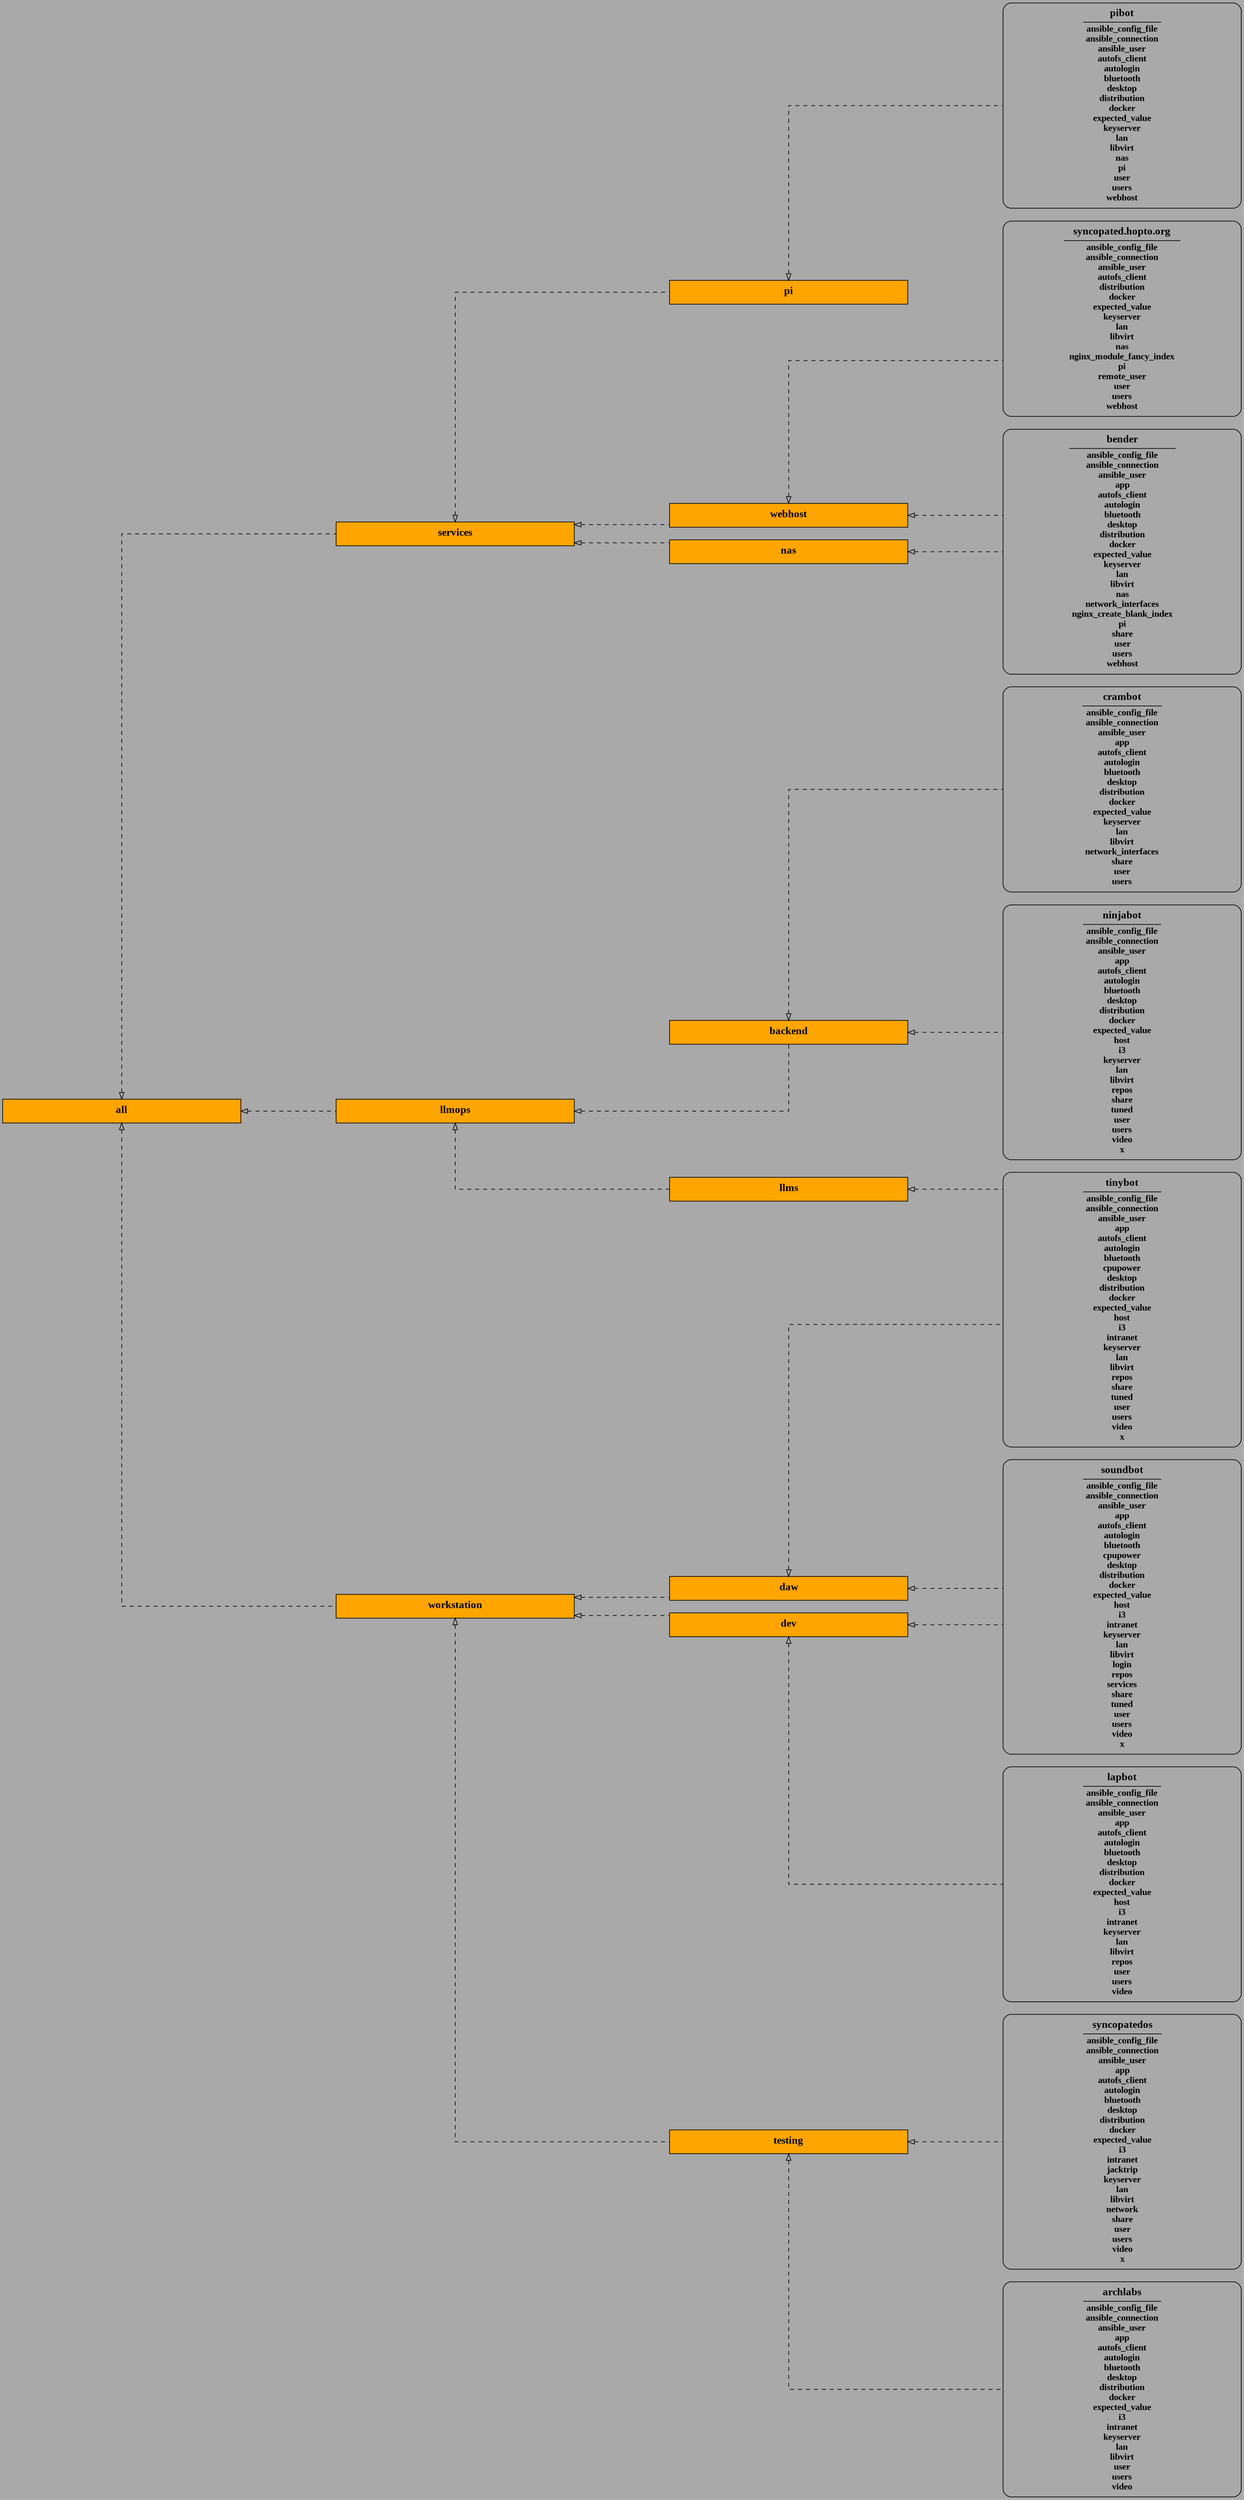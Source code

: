 digraph "all" {
  rankdir=LR; splines=ortho; ranksep=2;  node [ width=5 style=filled fillcolor=orange background=black ];  edge [ dir=back arrowtail=empty style=dashed ];  bgcolor=darkgray;

  "all" [shape=record label=<
<table border="0" cellborder="0">
  <tr><td><b>
  <font face="Times New Roman, Bold" point-size="16">all</font>
  </b></td></tr>
</table>
>]
  "archlabs" [shape=record style=rounded label=<
<table border="0" cellborder="0">
  <tr><td><b>
  <font face="Times New Roman, Bold" point-size="16">archlabs</font>
  </b></td></tr>
<hr/><tr><td><font face="Times New Roman, Bold" point-size="14">ansible_config_file<br/>ansible_connection<br/>ansible_user<br/>app<br/>autofs_client<br/>autologin<br/>bluetooth<br/>desktop<br/>distribution<br/>docker<br/>expected_value<br/>i3<br/>intranet<br/>keyserver<br/>lan<br/>libvirt<br/>user<br/>users<br/>video<br/></font></td></tr></table>
>]
  "backend" [shape=record label=<
<table border="0" cellborder="0">
  <tr><td><b>
  <font face="Times New Roman, Bold" point-size="16">backend</font>
  </b></td></tr>
</table>
>]
  "bender" [shape=record style=rounded label=<
<table border="0" cellborder="0">
  <tr><td><b>
  <font face="Times New Roman, Bold" point-size="16">bender</font>
  </b></td></tr>
<hr/><tr><td><font face="Times New Roman, Bold" point-size="14">ansible_config_file<br/>ansible_connection<br/>ansible_user<br/>app<br/>autofs_client<br/>autologin<br/>bluetooth<br/>desktop<br/>distribution<br/>docker<br/>expected_value<br/>keyserver<br/>lan<br/>libvirt<br/>nas<br/>network_interfaces<br/>nginx_create_blank_index<br/>pi<br/>share<br/>user<br/>users<br/>webhost<br/></font></td></tr></table>
>]
  "crambot" [shape=record style=rounded label=<
<table border="0" cellborder="0">
  <tr><td><b>
  <font face="Times New Roman, Bold" point-size="16">crambot</font>
  </b></td></tr>
<hr/><tr><td><font face="Times New Roman, Bold" point-size="14">ansible_config_file<br/>ansible_connection<br/>ansible_user<br/>app<br/>autofs_client<br/>autologin<br/>bluetooth<br/>desktop<br/>distribution<br/>docker<br/>expected_value<br/>keyserver<br/>lan<br/>libvirt<br/>network_interfaces<br/>share<br/>user<br/>users<br/></font></td></tr></table>
>]
  "daw" [shape=record label=<
<table border="0" cellborder="0">
  <tr><td><b>
  <font face="Times New Roman, Bold" point-size="16">daw</font>
  </b></td></tr>
</table>
>]
  "dev" [shape=record label=<
<table border="0" cellborder="0">
  <tr><td><b>
  <font face="Times New Roman, Bold" point-size="16">dev</font>
  </b></td></tr>
</table>
>]
  "lapbot" [shape=record style=rounded label=<
<table border="0" cellborder="0">
  <tr><td><b>
  <font face="Times New Roman, Bold" point-size="16">lapbot</font>
  </b></td></tr>
<hr/><tr><td><font face="Times New Roman, Bold" point-size="14">ansible_config_file<br/>ansible_connection<br/>ansible_user<br/>app<br/>autofs_client<br/>autologin<br/>bluetooth<br/>desktop<br/>distribution<br/>docker<br/>expected_value<br/>host<br/>i3<br/>intranet<br/>keyserver<br/>lan<br/>libvirt<br/>repos<br/>user<br/>users<br/>video<br/></font></td></tr></table>
>]
  "llmops" [shape=record label=<
<table border="0" cellborder="0">
  <tr><td><b>
  <font face="Times New Roman, Bold" point-size="16">llmops</font>
  </b></td></tr>
</table>
>]
  "llms" [shape=record label=<
<table border="0" cellborder="0">
  <tr><td><b>
  <font face="Times New Roman, Bold" point-size="16">llms</font>
  </b></td></tr>
</table>
>]
  "nas" [shape=record label=<
<table border="0" cellborder="0">
  <tr><td><b>
  <font face="Times New Roman, Bold" point-size="16">nas</font>
  </b></td></tr>
</table>
>]
  "ninjabot" [shape=record style=rounded label=<
<table border="0" cellborder="0">
  <tr><td><b>
  <font face="Times New Roman, Bold" point-size="16">ninjabot</font>
  </b></td></tr>
<hr/><tr><td><font face="Times New Roman, Bold" point-size="14">ansible_config_file<br/>ansible_connection<br/>ansible_user<br/>app<br/>autofs_client<br/>autologin<br/>bluetooth<br/>desktop<br/>distribution<br/>docker<br/>expected_value<br/>host<br/>i3<br/>keyserver<br/>lan<br/>libvirt<br/>repos<br/>share<br/>tuned<br/>user<br/>users<br/>video<br/>x<br/></font></td></tr></table>
>]
  "pi" [shape=record label=<
<table border="0" cellborder="0">
  <tr><td><b>
  <font face="Times New Roman, Bold" point-size="16">pi</font>
  </b></td></tr>
</table>
>]
  "pibot" [shape=record style=rounded label=<
<table border="0" cellborder="0">
  <tr><td><b>
  <font face="Times New Roman, Bold" point-size="16">pibot</font>
  </b></td></tr>
<hr/><tr><td><font face="Times New Roman, Bold" point-size="14">ansible_config_file<br/>ansible_connection<br/>ansible_user<br/>autofs_client<br/>autologin<br/>bluetooth<br/>desktop<br/>distribution<br/>docker<br/>expected_value<br/>keyserver<br/>lan<br/>libvirt<br/>nas<br/>pi<br/>user<br/>users<br/>webhost<br/></font></td></tr></table>
>]
  "services" [shape=record label=<
<table border="0" cellborder="0">
  <tr><td><b>
  <font face="Times New Roman, Bold" point-size="16">services</font>
  </b></td></tr>
</table>
>]
  "soundbot" [shape=record style=rounded label=<
<table border="0" cellborder="0">
  <tr><td><b>
  <font face="Times New Roman, Bold" point-size="16">soundbot</font>
  </b></td></tr>
<hr/><tr><td><font face="Times New Roman, Bold" point-size="14">ansible_config_file<br/>ansible_connection<br/>ansible_user<br/>app<br/>autofs_client<br/>autologin<br/>bluetooth<br/>cpupower<br/>desktop<br/>distribution<br/>docker<br/>expected_value<br/>host<br/>i3<br/>intranet<br/>keyserver<br/>lan<br/>libvirt<br/>login<br/>repos<br/>services<br/>share<br/>tuned<br/>user<br/>users<br/>video<br/>x<br/></font></td></tr></table>
>]
  "syncopated_hopto_org" [shape=record style=rounded label=<
<table border="0" cellborder="0">
  <tr><td><b>
  <font face="Times New Roman, Bold" point-size="16">syncopated.hopto.org</font>
  </b></td></tr>
<hr/><tr><td><font face="Times New Roman, Bold" point-size="14">ansible_config_file<br/>ansible_connection<br/>ansible_user<br/>autofs_client<br/>distribution<br/>docker<br/>expected_value<br/>keyserver<br/>lan<br/>libvirt<br/>nas<br/>nginx_module_fancy_index<br/>pi<br/>remote_user<br/>user<br/>users<br/>webhost<br/></font></td></tr></table>
>]
  "syncopatedos" [shape=record style=rounded label=<
<table border="0" cellborder="0">
  <tr><td><b>
  <font face="Times New Roman, Bold" point-size="16">syncopatedos</font>
  </b></td></tr>
<hr/><tr><td><font face="Times New Roman, Bold" point-size="14">ansible_config_file<br/>ansible_connection<br/>ansible_user<br/>app<br/>autofs_client<br/>autologin<br/>bluetooth<br/>desktop<br/>distribution<br/>docker<br/>expected_value<br/>i3<br/>intranet<br/>jacktrip<br/>keyserver<br/>lan<br/>libvirt<br/>network<br/>share<br/>user<br/>users<br/>video<br/>x<br/></font></td></tr></table>
>]
  "testing" [shape=record label=<
<table border="0" cellborder="0">
  <tr><td><b>
  <font face="Times New Roman, Bold" point-size="16">testing</font>
  </b></td></tr>
</table>
>]
  "tinybot" [shape=record style=rounded label=<
<table border="0" cellborder="0">
  <tr><td><b>
  <font face="Times New Roman, Bold" point-size="16">tinybot</font>
  </b></td></tr>
<hr/><tr><td><font face="Times New Roman, Bold" point-size="14">ansible_config_file<br/>ansible_connection<br/>ansible_user<br/>app<br/>autofs_client<br/>autologin<br/>bluetooth<br/>cpupower<br/>desktop<br/>distribution<br/>docker<br/>expected_value<br/>host<br/>i3<br/>intranet<br/>keyserver<br/>lan<br/>libvirt<br/>repos<br/>share<br/>tuned<br/>user<br/>users<br/>video<br/>x<br/></font></td></tr></table>
>]
  "webhost" [shape=record label=<
<table border="0" cellborder="0">
  <tr><td><b>
  <font face="Times New Roman, Bold" point-size="16">webhost</font>
  </b></td></tr>
</table>
>]
  "workstation" [shape=record label=<
<table border="0" cellborder="0">
  <tr><td><b>
  <font face="Times New Roman, Bold" point-size="16">workstation</font>
  </b></td></tr>
</table>
>]

  "all" -> "workstation";
  "all" -> "llmops";
  "all" -> "services";
  "backend" -> "ninjabot";
  "backend" -> "crambot";
  "daw" -> "soundbot";
  "daw" -> "tinybot";
  "dev" -> "lapbot";
  "dev" -> "soundbot";
  "llmops" -> "backend";
  "llmops" -> "llms";
  "llms" -> "tinybot";
  "nas" -> "bender";
  "pi" -> "pibot";
  "services" -> "webhost";
  "services" -> "pi";
  "services" -> "nas";
  "testing" -> "archlabs";
  "testing" -> "syncopatedos";
  "webhost" -> "syncopated_hopto_org";
  "webhost" -> "bender";
  "workstation" -> "dev";
  "workstation" -> "testing";
  "workstation" -> "daw";
}
